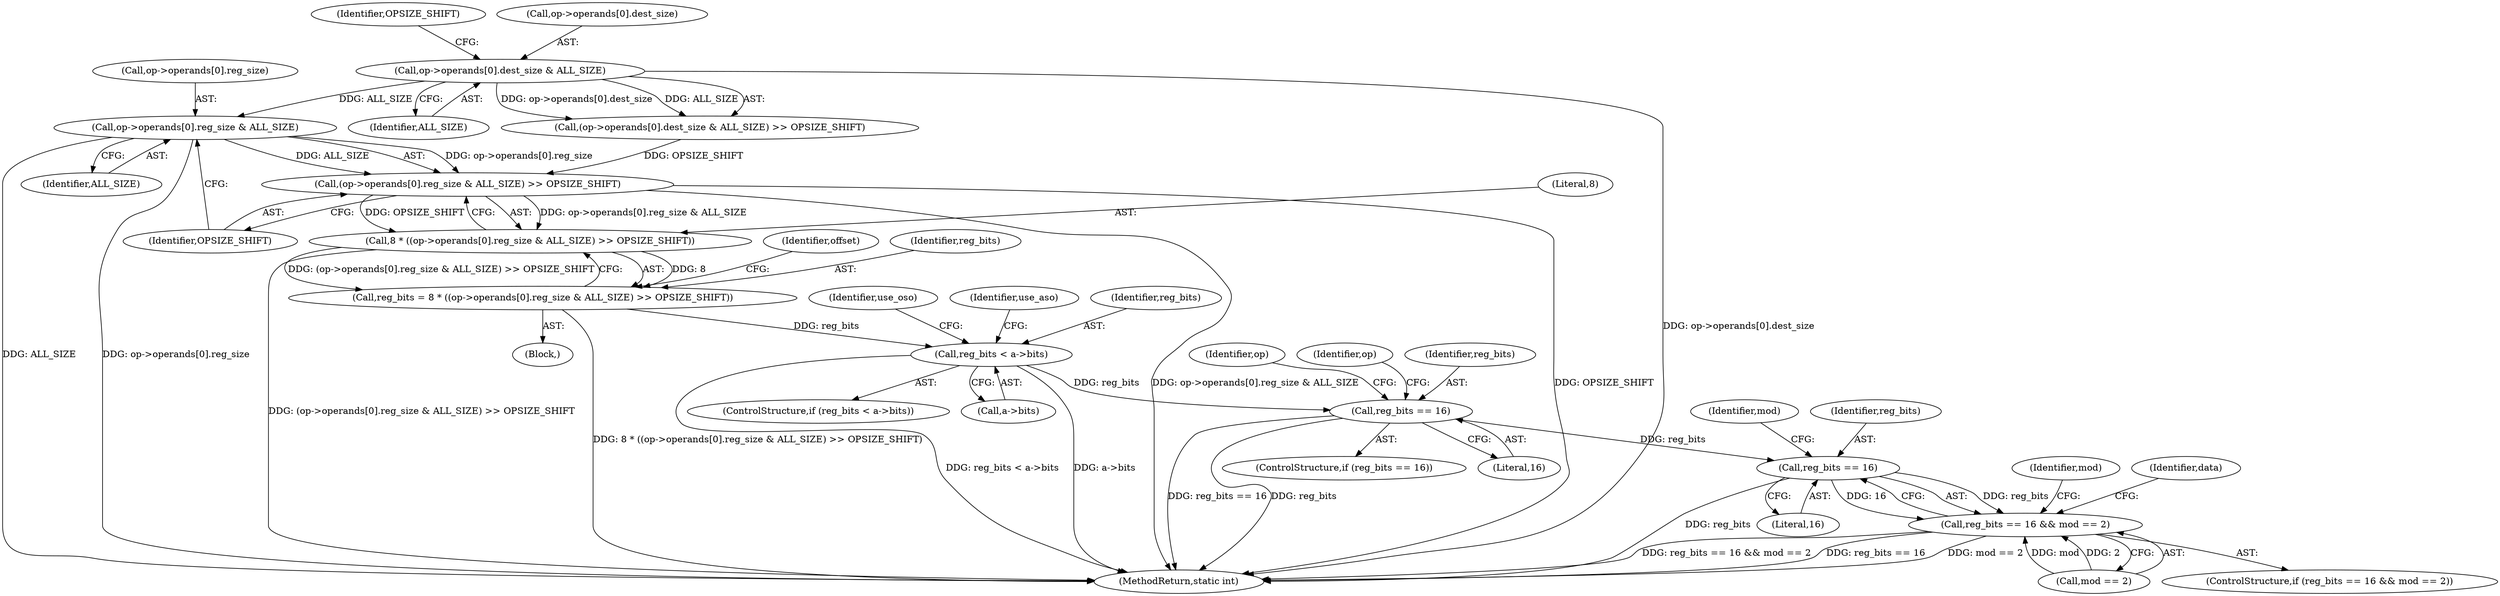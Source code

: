 digraph "0_radare2_f17bfd9f1da05f30f23a4dd05e9d2363e1406948@API" {
"1000572" [label="(Call,op->operands[0].reg_size & ALL_SIZE)"];
"1000556" [label="(Call,op->operands[0].dest_size & ALL_SIZE)"];
"1000571" [label="(Call,(op->operands[0].reg_size & ALL_SIZE) >> OPSIZE_SHIFT)"];
"1000569" [label="(Call,8 * ((op->operands[0].reg_size & ALL_SIZE) >> OPSIZE_SHIFT))"];
"1000567" [label="(Call,reg_bits = 8 * ((op->operands[0].reg_size & ALL_SIZE) >> OPSIZE_SHIFT))"];
"1000605" [label="(Call,reg_bits < a->bits)"];
"1000735" [label="(Call,reg_bits == 16)"];
"1001168" [label="(Call,reg_bits == 16)"];
"1001167" [label="(Call,reg_bits == 16 && mod == 2)"];
"1000572" [label="(Call,op->operands[0].reg_size & ALL_SIZE)"];
"1000564" [label="(Identifier,ALL_SIZE)"];
"1000734" [label="(ControlStructure,if (reg_bits == 16))"];
"1003216" [label="(MethodReturn,static int)"];
"1000737" [label="(Literal,16)"];
"1000570" [label="(Literal,8)"];
"1001170" [label="(Literal,16)"];
"1001166" [label="(ControlStructure,if (reg_bits == 16 && mod == 2))"];
"1000555" [label="(Call,(op->operands[0].dest_size & ALL_SIZE) >> OPSIZE_SHIFT)"];
"1000584" [label="(Identifier,offset)"];
"1001193" [label="(Identifier,mod)"];
"1000565" [label="(Identifier,OPSIZE_SHIFT)"];
"1000604" [label="(ControlStructure,if (reg_bits < a->bits))"];
"1001169" [label="(Identifier,reg_bits)"];
"1001167" [label="(Call,reg_bits == 16 && mod == 2)"];
"1000616" [label="(Identifier,use_oso)"];
"1000735" [label="(Call,reg_bits == 16)"];
"1001168" [label="(Call,reg_bits == 16)"];
"1001171" [label="(Call,mod == 2)"];
"1000557" [label="(Call,op->operands[0].dest_size)"];
"1000966" [label="(Identifier,op)"];
"1000556" [label="(Call,op->operands[0].dest_size & ALL_SIZE)"];
"1000573" [label="(Call,op->operands[0].reg_size)"];
"1000567" [label="(Call,reg_bits = 8 * ((op->operands[0].reg_size & ALL_SIZE) >> OPSIZE_SHIFT))"];
"1001177" [label="(Identifier,data)"];
"1000506" [label="(Block,)"];
"1000580" [label="(Identifier,ALL_SIZE)"];
"1001172" [label="(Identifier,mod)"];
"1000571" [label="(Call,(op->operands[0].reg_size & ALL_SIZE) >> OPSIZE_SHIFT)"];
"1000746" [label="(Identifier,op)"];
"1000612" [label="(Identifier,use_aso)"];
"1000736" [label="(Identifier,reg_bits)"];
"1000607" [label="(Call,a->bits)"];
"1000606" [label="(Identifier,reg_bits)"];
"1000581" [label="(Identifier,OPSIZE_SHIFT)"];
"1000605" [label="(Call,reg_bits < a->bits)"];
"1000569" [label="(Call,8 * ((op->operands[0].reg_size & ALL_SIZE) >> OPSIZE_SHIFT))"];
"1000568" [label="(Identifier,reg_bits)"];
"1000572" -> "1000571"  [label="AST: "];
"1000572" -> "1000580"  [label="CFG: "];
"1000573" -> "1000572"  [label="AST: "];
"1000580" -> "1000572"  [label="AST: "];
"1000581" -> "1000572"  [label="CFG: "];
"1000572" -> "1003216"  [label="DDG: ALL_SIZE"];
"1000572" -> "1003216"  [label="DDG: op->operands[0].reg_size"];
"1000572" -> "1000571"  [label="DDG: op->operands[0].reg_size"];
"1000572" -> "1000571"  [label="DDG: ALL_SIZE"];
"1000556" -> "1000572"  [label="DDG: ALL_SIZE"];
"1000556" -> "1000555"  [label="AST: "];
"1000556" -> "1000564"  [label="CFG: "];
"1000557" -> "1000556"  [label="AST: "];
"1000564" -> "1000556"  [label="AST: "];
"1000565" -> "1000556"  [label="CFG: "];
"1000556" -> "1003216"  [label="DDG: op->operands[0].dest_size"];
"1000556" -> "1000555"  [label="DDG: op->operands[0].dest_size"];
"1000556" -> "1000555"  [label="DDG: ALL_SIZE"];
"1000571" -> "1000569"  [label="AST: "];
"1000571" -> "1000581"  [label="CFG: "];
"1000581" -> "1000571"  [label="AST: "];
"1000569" -> "1000571"  [label="CFG: "];
"1000571" -> "1003216"  [label="DDG: OPSIZE_SHIFT"];
"1000571" -> "1003216"  [label="DDG: op->operands[0].reg_size & ALL_SIZE"];
"1000571" -> "1000569"  [label="DDG: op->operands[0].reg_size & ALL_SIZE"];
"1000571" -> "1000569"  [label="DDG: OPSIZE_SHIFT"];
"1000555" -> "1000571"  [label="DDG: OPSIZE_SHIFT"];
"1000569" -> "1000567"  [label="AST: "];
"1000570" -> "1000569"  [label="AST: "];
"1000567" -> "1000569"  [label="CFG: "];
"1000569" -> "1003216"  [label="DDG: (op->operands[0].reg_size & ALL_SIZE) >> OPSIZE_SHIFT"];
"1000569" -> "1000567"  [label="DDG: 8"];
"1000569" -> "1000567"  [label="DDG: (op->operands[0].reg_size & ALL_SIZE) >> OPSIZE_SHIFT"];
"1000567" -> "1000506"  [label="AST: "];
"1000568" -> "1000567"  [label="AST: "];
"1000584" -> "1000567"  [label="CFG: "];
"1000567" -> "1003216"  [label="DDG: 8 * ((op->operands[0].reg_size & ALL_SIZE) >> OPSIZE_SHIFT)"];
"1000567" -> "1000605"  [label="DDG: reg_bits"];
"1000605" -> "1000604"  [label="AST: "];
"1000605" -> "1000607"  [label="CFG: "];
"1000606" -> "1000605"  [label="AST: "];
"1000607" -> "1000605"  [label="AST: "];
"1000612" -> "1000605"  [label="CFG: "];
"1000616" -> "1000605"  [label="CFG: "];
"1000605" -> "1003216"  [label="DDG: a->bits"];
"1000605" -> "1003216"  [label="DDG: reg_bits < a->bits"];
"1000605" -> "1000735"  [label="DDG: reg_bits"];
"1000735" -> "1000734"  [label="AST: "];
"1000735" -> "1000737"  [label="CFG: "];
"1000736" -> "1000735"  [label="AST: "];
"1000737" -> "1000735"  [label="AST: "];
"1000746" -> "1000735"  [label="CFG: "];
"1000966" -> "1000735"  [label="CFG: "];
"1000735" -> "1003216"  [label="DDG: reg_bits == 16"];
"1000735" -> "1003216"  [label="DDG: reg_bits"];
"1000735" -> "1001168"  [label="DDG: reg_bits"];
"1001168" -> "1001167"  [label="AST: "];
"1001168" -> "1001170"  [label="CFG: "];
"1001169" -> "1001168"  [label="AST: "];
"1001170" -> "1001168"  [label="AST: "];
"1001172" -> "1001168"  [label="CFG: "];
"1001167" -> "1001168"  [label="CFG: "];
"1001168" -> "1003216"  [label="DDG: reg_bits"];
"1001168" -> "1001167"  [label="DDG: reg_bits"];
"1001168" -> "1001167"  [label="DDG: 16"];
"1001167" -> "1001166"  [label="AST: "];
"1001167" -> "1001171"  [label="CFG: "];
"1001171" -> "1001167"  [label="AST: "];
"1001177" -> "1001167"  [label="CFG: "];
"1001193" -> "1001167"  [label="CFG: "];
"1001167" -> "1003216"  [label="DDG: reg_bits == 16 && mod == 2"];
"1001167" -> "1003216"  [label="DDG: reg_bits == 16"];
"1001167" -> "1003216"  [label="DDG: mod == 2"];
"1001171" -> "1001167"  [label="DDG: mod"];
"1001171" -> "1001167"  [label="DDG: 2"];
}

